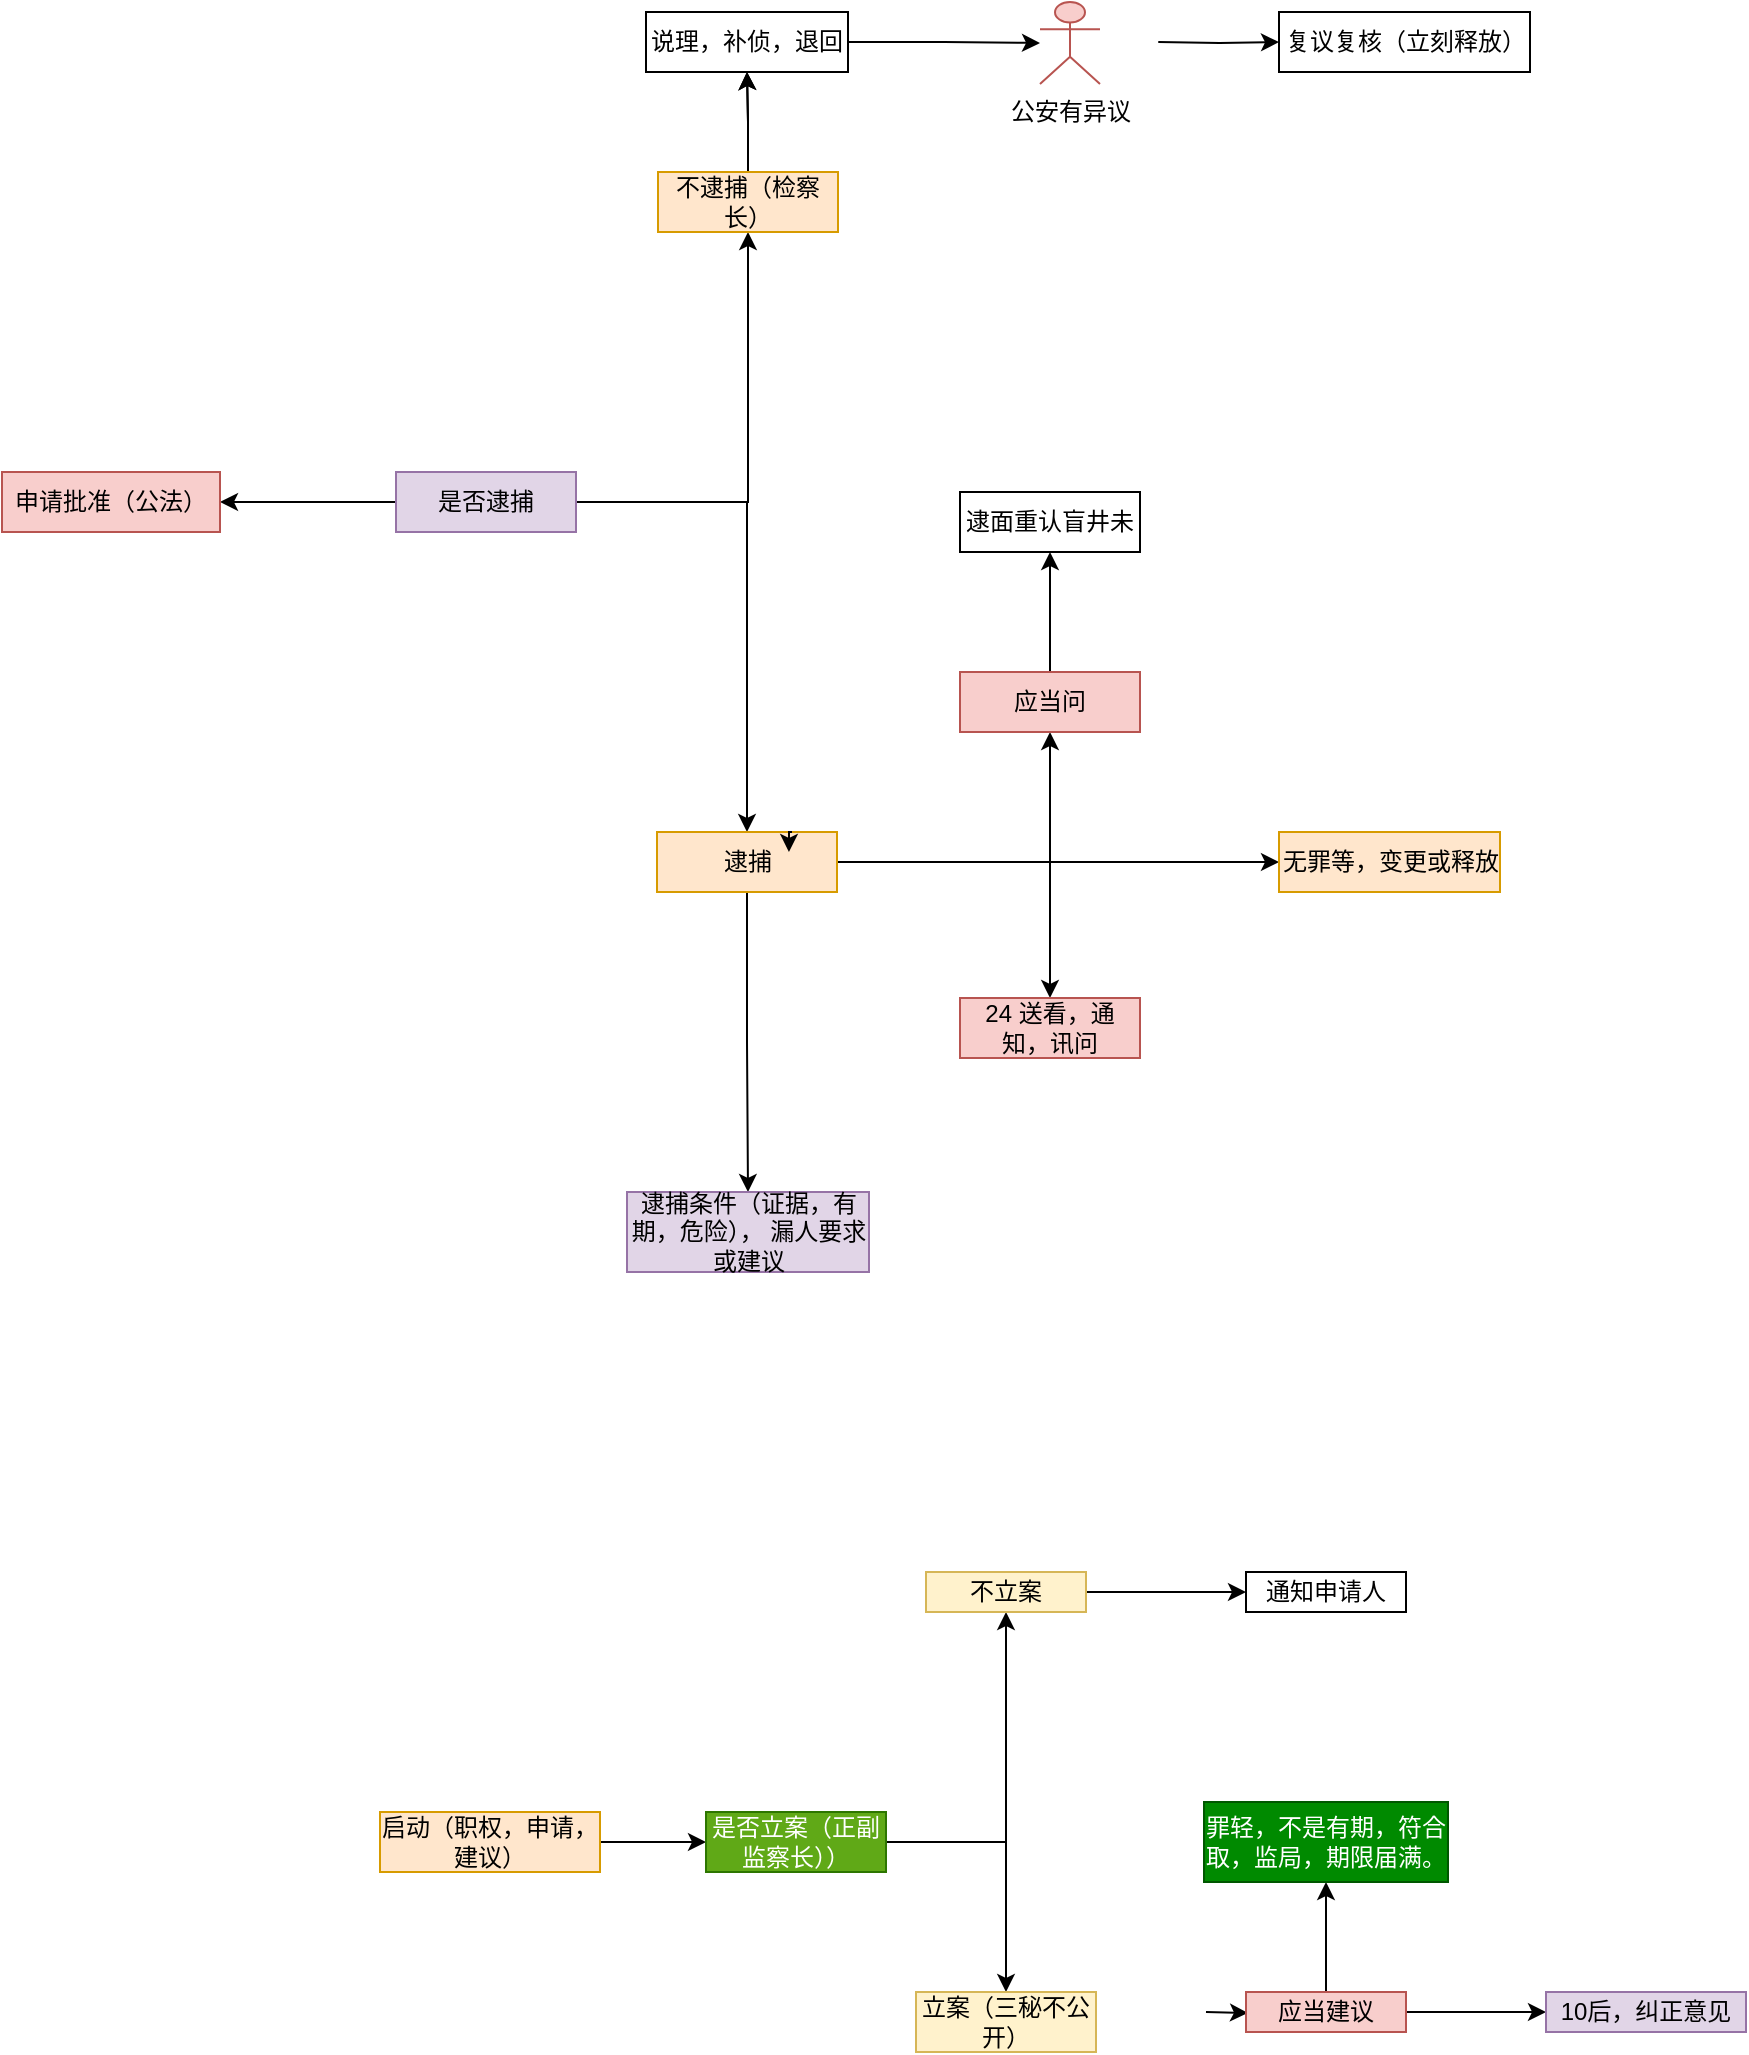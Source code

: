 <mxfile version="17.4.6" type="github">
  <diagram id="C5RBs43oDa-KdzZeNtuy" name="Page-1">
    <mxGraphModel dx="2249" dy="762" grid="1" gridSize="10" guides="1" tooltips="1" connect="1" arrows="1" fold="1" page="1" pageScale="1" pageWidth="827" pageHeight="1169" math="0" shadow="0">
      <root>
        <mxCell id="WIyWlLk6GJQsqaUBKTNV-0" />
        <mxCell id="WIyWlLk6GJQsqaUBKTNV-1" parent="WIyWlLk6GJQsqaUBKTNV-0" />
        <mxCell id="rNd7bi2sPKtid_-uwFBT-2" value="" style="edgeStyle=orthogonalEdgeStyle;rounded=0;orthogonalLoop=1;jettySize=auto;html=1;" parent="WIyWlLk6GJQsqaUBKTNV-1" source="rNd7bi2sPKtid_-uwFBT-0" target="rNd7bi2sPKtid_-uwFBT-1" edge="1">
          <mxGeometry relative="1" as="geometry" />
        </mxCell>
        <mxCell id="rNd7bi2sPKtid_-uwFBT-0" value="启动（职权，申请，建议）" style="rounded=0;whiteSpace=wrap;html=1;fillColor=#ffe6cc;strokeColor=#d79b00;" parent="WIyWlLk6GJQsqaUBKTNV-1" vertex="1">
          <mxGeometry x="60" y="1090" width="110" height="30" as="geometry" />
        </mxCell>
        <mxCell id="rNd7bi2sPKtid_-uwFBT-8" value="" style="edgeStyle=orthogonalEdgeStyle;rounded=0;orthogonalLoop=1;jettySize=auto;html=1;" parent="WIyWlLk6GJQsqaUBKTNV-1" source="rNd7bi2sPKtid_-uwFBT-1" target="rNd7bi2sPKtid_-uwFBT-7" edge="1">
          <mxGeometry relative="1" as="geometry" />
        </mxCell>
        <mxCell id="rNd7bi2sPKtid_-uwFBT-10" value="" style="edgeStyle=orthogonalEdgeStyle;rounded=0;orthogonalLoop=1;jettySize=auto;html=1;" parent="WIyWlLk6GJQsqaUBKTNV-1" source="rNd7bi2sPKtid_-uwFBT-1" target="rNd7bi2sPKtid_-uwFBT-9" edge="1">
          <mxGeometry relative="1" as="geometry" />
        </mxCell>
        <mxCell id="rNd7bi2sPKtid_-uwFBT-1" value="是否立案（正副监察长））" style="rounded=0;whiteSpace=wrap;html=1;fillColor=#60a917;fontColor=#ffffff;strokeColor=#2D7600;" parent="WIyWlLk6GJQsqaUBKTNV-1" vertex="1">
          <mxGeometry x="223" y="1090" width="90" height="30" as="geometry" />
        </mxCell>
        <mxCell id="rNd7bi2sPKtid_-uwFBT-12" value="" style="edgeStyle=orthogonalEdgeStyle;rounded=0;orthogonalLoop=1;jettySize=auto;html=1;" parent="WIyWlLk6GJQsqaUBKTNV-1" source="rNd7bi2sPKtid_-uwFBT-7" target="rNd7bi2sPKtid_-uwFBT-11" edge="1">
          <mxGeometry relative="1" as="geometry" />
        </mxCell>
        <mxCell id="rNd7bi2sPKtid_-uwFBT-7" value="不立案" style="rounded=0;whiteSpace=wrap;html=1;fillColor=#fff2cc;strokeColor=#d6b656;" parent="WIyWlLk6GJQsqaUBKTNV-1" vertex="1">
          <mxGeometry x="333" y="970" width="80" height="20" as="geometry" />
        </mxCell>
        <mxCell id="rNd7bi2sPKtid_-uwFBT-14" value="" style="edgeStyle=orthogonalEdgeStyle;rounded=0;orthogonalLoop=1;jettySize=auto;html=1;" parent="WIyWlLk6GJQsqaUBKTNV-1" target="rNd7bi2sPKtid_-uwFBT-13" edge="1">
          <mxGeometry relative="1" as="geometry">
            <mxPoint x="473" y="1190" as="sourcePoint" />
          </mxGeometry>
        </mxCell>
        <mxCell id="rNd7bi2sPKtid_-uwFBT-9" value="立案（三秘不公开）" style="rounded=0;whiteSpace=wrap;html=1;fillColor=#fff2cc;strokeColor=#d6b656;" parent="WIyWlLk6GJQsqaUBKTNV-1" vertex="1">
          <mxGeometry x="328" y="1180" width="90" height="30" as="geometry" />
        </mxCell>
        <mxCell id="rNd7bi2sPKtid_-uwFBT-11" value="通知申请人" style="rounded=0;whiteSpace=wrap;html=1;" parent="WIyWlLk6GJQsqaUBKTNV-1" vertex="1">
          <mxGeometry x="493" y="970" width="80" height="20" as="geometry" />
        </mxCell>
        <mxCell id="rNd7bi2sPKtid_-uwFBT-20" value="" style="edgeStyle=orthogonalEdgeStyle;rounded=0;orthogonalLoop=1;jettySize=auto;html=1;" parent="WIyWlLk6GJQsqaUBKTNV-1" source="rNd7bi2sPKtid_-uwFBT-13" target="rNd7bi2sPKtid_-uwFBT-17" edge="1">
          <mxGeometry relative="1" as="geometry" />
        </mxCell>
        <mxCell id="rNd7bi2sPKtid_-uwFBT-26" value="" style="edgeStyle=orthogonalEdgeStyle;rounded=0;orthogonalLoop=1;jettySize=auto;html=1;" parent="WIyWlLk6GJQsqaUBKTNV-1" source="rNd7bi2sPKtid_-uwFBT-13" target="rNd7bi2sPKtid_-uwFBT-24" edge="1">
          <mxGeometry relative="1" as="geometry" />
        </mxCell>
        <mxCell id="rNd7bi2sPKtid_-uwFBT-13" value="应当建议" style="rounded=0;whiteSpace=wrap;html=1;fillColor=#f8cecc;strokeColor=#b85450;" parent="WIyWlLk6GJQsqaUBKTNV-1" vertex="1">
          <mxGeometry x="493" y="1180" width="80" height="20" as="geometry" />
        </mxCell>
        <mxCell id="rNd7bi2sPKtid_-uwFBT-17" value="10后，纠正意见" style="rounded=0;whiteSpace=wrap;html=1;fillColor=#e1d5e7;strokeColor=#9673a6;" parent="WIyWlLk6GJQsqaUBKTNV-1" vertex="1">
          <mxGeometry x="643" y="1180" width="100" height="20" as="geometry" />
        </mxCell>
        <mxCell id="rNd7bi2sPKtid_-uwFBT-24" value="罪轻，不是有期，符合取，监局，期限届满。" style="rounded=0;whiteSpace=wrap;html=1;fillColor=#008a00;fontColor=#ffffff;strokeColor=#005700;" parent="WIyWlLk6GJQsqaUBKTNV-1" vertex="1">
          <mxGeometry x="472" y="1085" width="122" height="40" as="geometry" />
        </mxCell>
        <mxCell id="uQ3uLvB0-VMOLrYaWf_j-2" value="" style="edgeStyle=orthogonalEdgeStyle;rounded=0;orthogonalLoop=1;jettySize=auto;html=1;" parent="WIyWlLk6GJQsqaUBKTNV-1" source="uQ3uLvB0-VMOLrYaWf_j-0" target="uQ3uLvB0-VMOLrYaWf_j-1" edge="1">
          <mxGeometry relative="1" as="geometry" />
        </mxCell>
        <mxCell id="uQ3uLvB0-VMOLrYaWf_j-4" value="" style="edgeStyle=orthogonalEdgeStyle;rounded=0;orthogonalLoop=1;jettySize=auto;html=1;" parent="WIyWlLk6GJQsqaUBKTNV-1" source="uQ3uLvB0-VMOLrYaWf_j-0" target="uQ3uLvB0-VMOLrYaWf_j-3" edge="1">
          <mxGeometry relative="1" as="geometry" />
        </mxCell>
        <mxCell id="uQ3uLvB0-VMOLrYaWf_j-21" value="" style="edgeStyle=orthogonalEdgeStyle;rounded=0;orthogonalLoop=1;jettySize=auto;html=1;" parent="WIyWlLk6GJQsqaUBKTNV-1" source="uQ3uLvB0-VMOLrYaWf_j-0" target="uQ3uLvB0-VMOLrYaWf_j-20" edge="1">
          <mxGeometry relative="1" as="geometry" />
        </mxCell>
        <mxCell id="uQ3uLvB0-VMOLrYaWf_j-0" value="是否逮捕" style="whiteSpace=wrap;html=1;fillColor=#e1d5e7;strokeColor=#9673a6;" parent="WIyWlLk6GJQsqaUBKTNV-1" vertex="1">
          <mxGeometry x="68" y="420" width="90" height="30" as="geometry" />
        </mxCell>
        <mxCell id="uQ3uLvB0-VMOLrYaWf_j-12" value="" style="edgeStyle=orthogonalEdgeStyle;rounded=0;orthogonalLoop=1;jettySize=auto;html=1;" parent="WIyWlLk6GJQsqaUBKTNV-1" source="uQ3uLvB0-VMOLrYaWf_j-1" target="uQ3uLvB0-VMOLrYaWf_j-11" edge="1">
          <mxGeometry relative="1" as="geometry" />
        </mxCell>
        <mxCell id="uQ3uLvB0-VMOLrYaWf_j-57" value="" style="edgeStyle=orthogonalEdgeStyle;rounded=0;orthogonalLoop=1;jettySize=auto;html=1;" parent="WIyWlLk6GJQsqaUBKTNV-1" source="uQ3uLvB0-VMOLrYaWf_j-1" target="uQ3uLvB0-VMOLrYaWf_j-11" edge="1">
          <mxGeometry relative="1" as="geometry" />
        </mxCell>
        <object label="不逮捕（检察长）" id="uQ3uLvB0-VMOLrYaWf_j-1">
          <mxCell style="whiteSpace=wrap;html=1;fillColor=#ffe6cc;strokeColor=#d79b00;" parent="WIyWlLk6GJQsqaUBKTNV-1" vertex="1">
            <mxGeometry x="199" y="270" width="90" height="30" as="geometry" />
          </mxCell>
        </object>
        <mxCell id="uQ3uLvB0-VMOLrYaWf_j-23" value="" style="edgeStyle=orthogonalEdgeStyle;rounded=0;orthogonalLoop=1;jettySize=auto;html=1;" parent="WIyWlLk6GJQsqaUBKTNV-1" source="uQ3uLvB0-VMOLrYaWf_j-3" target="uQ3uLvB0-VMOLrYaWf_j-22" edge="1">
          <mxGeometry relative="1" as="geometry" />
        </mxCell>
        <mxCell id="uQ3uLvB0-VMOLrYaWf_j-27" value="" style="edgeStyle=orthogonalEdgeStyle;rounded=0;orthogonalLoop=1;jettySize=auto;html=1;" parent="WIyWlLk6GJQsqaUBKTNV-1" source="uQ3uLvB0-VMOLrYaWf_j-3" target="uQ3uLvB0-VMOLrYaWf_j-26" edge="1">
          <mxGeometry relative="1" as="geometry" />
        </mxCell>
        <mxCell id="uQ3uLvB0-VMOLrYaWf_j-30" style="edgeStyle=orthogonalEdgeStyle;rounded=0;orthogonalLoop=1;jettySize=auto;html=1;" parent="WIyWlLk6GJQsqaUBKTNV-1" source="uQ3uLvB0-VMOLrYaWf_j-3" target="uQ3uLvB0-VMOLrYaWf_j-7" edge="1">
          <mxGeometry relative="1" as="geometry" />
        </mxCell>
        <mxCell id="uQ3uLvB0-VMOLrYaWf_j-32" value="" style="edgeStyle=orthogonalEdgeStyle;rounded=0;orthogonalLoop=1;jettySize=auto;html=1;" parent="WIyWlLk6GJQsqaUBKTNV-1" source="uQ3uLvB0-VMOLrYaWf_j-3" target="uQ3uLvB0-VMOLrYaWf_j-31" edge="1">
          <mxGeometry relative="1" as="geometry" />
        </mxCell>
        <mxCell id="uQ3uLvB0-VMOLrYaWf_j-3" value="逮捕" style="whiteSpace=wrap;html=1;fillColor=#ffe6cc;strokeColor=#d79b00;" parent="WIyWlLk6GJQsqaUBKTNV-1" vertex="1">
          <mxGeometry x="198.5" y="600" width="90" height="30" as="geometry" />
        </mxCell>
        <mxCell id="uQ3uLvB0-VMOLrYaWf_j-25" value="" style="edgeStyle=orthogonalEdgeStyle;rounded=0;orthogonalLoop=1;jettySize=auto;html=1;" parent="WIyWlLk6GJQsqaUBKTNV-1" source="uQ3uLvB0-VMOLrYaWf_j-7" target="uQ3uLvB0-VMOLrYaWf_j-24" edge="1">
          <mxGeometry relative="1" as="geometry" />
        </mxCell>
        <mxCell id="uQ3uLvB0-VMOLrYaWf_j-7" value="应当问" style="whiteSpace=wrap;html=1;fillColor=#f8cecc;strokeColor=#b85450;" parent="WIyWlLk6GJQsqaUBKTNV-1" vertex="1">
          <mxGeometry x="350" y="520" width="90" height="30" as="geometry" />
        </mxCell>
        <mxCell id="uQ3uLvB0-VMOLrYaWf_j-15" value="" style="edgeStyle=orthogonalEdgeStyle;rounded=0;orthogonalLoop=1;jettySize=auto;html=1;" parent="WIyWlLk6GJQsqaUBKTNV-1" source="uQ3uLvB0-VMOLrYaWf_j-11" target="uQ3uLvB0-VMOLrYaWf_j-14" edge="1">
          <mxGeometry relative="1" as="geometry" />
        </mxCell>
        <mxCell id="uQ3uLvB0-VMOLrYaWf_j-11" value="说理，补侦，退回" style="whiteSpace=wrap;html=1;" parent="WIyWlLk6GJQsqaUBKTNV-1" vertex="1">
          <mxGeometry x="193" y="190" width="101" height="30" as="geometry" />
        </mxCell>
        <mxCell id="uQ3uLvB0-VMOLrYaWf_j-14" value="公安有异议" style="shape=umlActor;verticalLabelPosition=bottom;verticalAlign=top;html=1;fontFamily=Helvetica;fontSize=12;fontColor=default;align=center;strokeColor=#b85450;fillColor=#f8cecc;" parent="WIyWlLk6GJQsqaUBKTNV-1" vertex="1">
          <mxGeometry x="390" y="185" width="30" height="41" as="geometry" />
        </mxCell>
        <mxCell id="uQ3uLvB0-VMOLrYaWf_j-19" value="" style="edgeStyle=orthogonalEdgeStyle;rounded=0;orthogonalLoop=1;jettySize=auto;html=1;startArrow=none;" parent="WIyWlLk6GJQsqaUBKTNV-1" target="uQ3uLvB0-VMOLrYaWf_j-18" edge="1">
          <mxGeometry relative="1" as="geometry">
            <mxPoint x="449.13" y="205" as="sourcePoint" />
          </mxGeometry>
        </mxCell>
        <mxCell id="uQ3uLvB0-VMOLrYaWf_j-18" value="复议复核（立刻释放）" style="whiteSpace=wrap;html=1;" parent="WIyWlLk6GJQsqaUBKTNV-1" vertex="1">
          <mxGeometry x="509.5" y="190" width="125.5" height="30" as="geometry" />
        </mxCell>
        <mxCell id="uQ3uLvB0-VMOLrYaWf_j-20" value="申请批准（公法）" style="whiteSpace=wrap;html=1;fillColor=#f8cecc;strokeColor=#b85450;" parent="WIyWlLk6GJQsqaUBKTNV-1" vertex="1">
          <mxGeometry x="-129" y="420" width="109" height="30" as="geometry" />
        </mxCell>
        <mxCell id="uQ3uLvB0-VMOLrYaWf_j-22" value="逮捕条件（证据，有期，危险）， 漏人要求或建议" style="whiteSpace=wrap;html=1;fillColor=#e1d5e7;strokeColor=#9673a6;" parent="WIyWlLk6GJQsqaUBKTNV-1" vertex="1">
          <mxGeometry x="183.5" y="780" width="121" height="40" as="geometry" />
        </mxCell>
        <mxCell id="uQ3uLvB0-VMOLrYaWf_j-24" value="逮面重认盲井未" style="whiteSpace=wrap;html=1;" parent="WIyWlLk6GJQsqaUBKTNV-1" vertex="1">
          <mxGeometry x="350" y="430" width="90" height="30" as="geometry" />
        </mxCell>
        <mxCell id="uQ3uLvB0-VMOLrYaWf_j-26" value="24 送看，通知，讯问" style="whiteSpace=wrap;html=1;fillColor=#f8cecc;strokeColor=#b85450;" parent="WIyWlLk6GJQsqaUBKTNV-1" vertex="1">
          <mxGeometry x="350" y="683" width="90" height="30" as="geometry" />
        </mxCell>
        <mxCell id="uQ3uLvB0-VMOLrYaWf_j-28" style="edgeStyle=orthogonalEdgeStyle;rounded=0;orthogonalLoop=1;jettySize=auto;html=1;exitX=0.75;exitY=0;exitDx=0;exitDy=0;entryX=0.733;entryY=0.333;entryDx=0;entryDy=0;entryPerimeter=0;" parent="WIyWlLk6GJQsqaUBKTNV-1" source="uQ3uLvB0-VMOLrYaWf_j-3" target="uQ3uLvB0-VMOLrYaWf_j-3" edge="1">
          <mxGeometry relative="1" as="geometry">
            <Array as="points">
              <mxPoint x="265" y="600" />
            </Array>
          </mxGeometry>
        </mxCell>
        <mxCell id="uQ3uLvB0-VMOLrYaWf_j-31" value="无罪等，变更或释放" style="whiteSpace=wrap;html=1;fillColor=#ffe6cc;strokeColor=#d79b00;" parent="WIyWlLk6GJQsqaUBKTNV-1" vertex="1">
          <mxGeometry x="509.5" y="600" width="110.5" height="30" as="geometry" />
        </mxCell>
      </root>
    </mxGraphModel>
  </diagram>
</mxfile>
